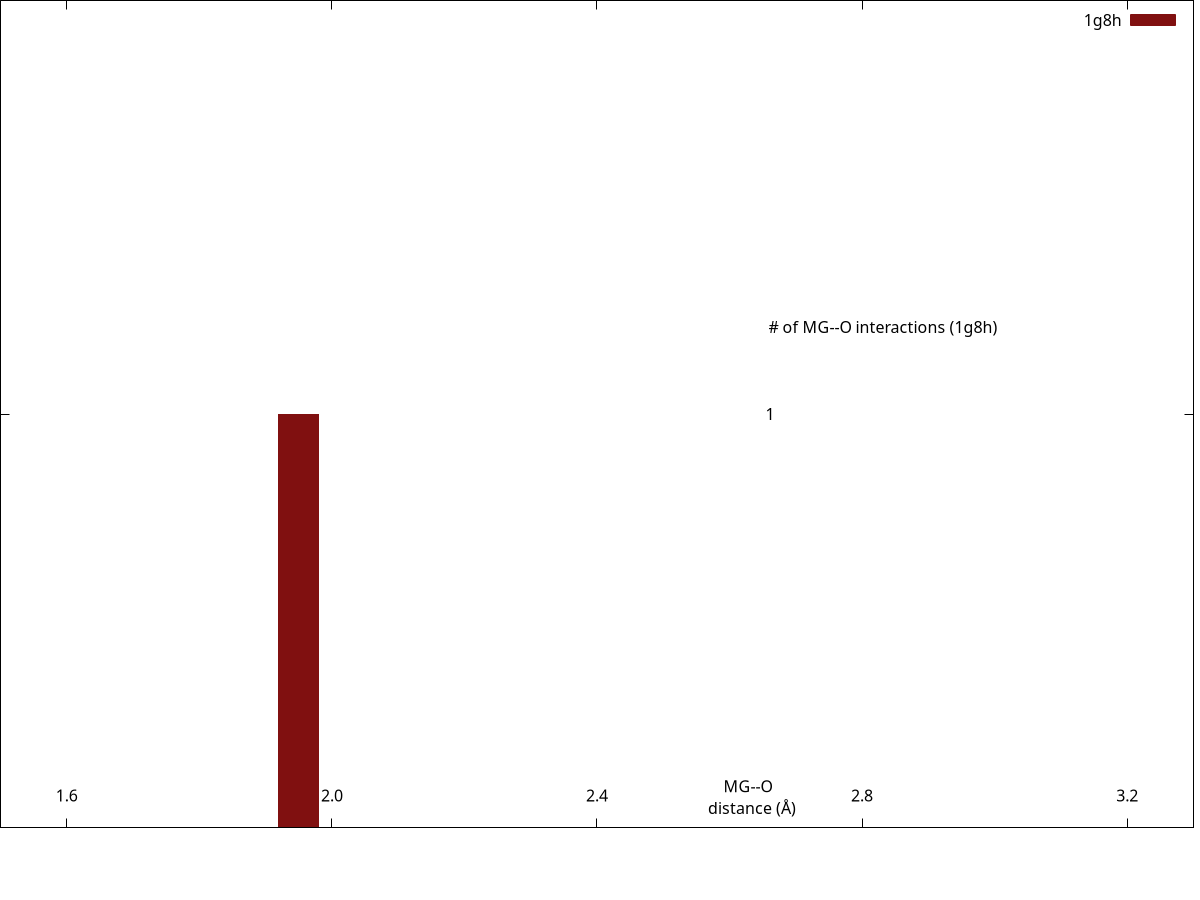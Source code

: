 set encoding iso_8859_1
set terminal pngcairo transparent enhanced size 340, 160 font "Arial Bold,10"
set output "neighborhood_temp2/1g8h/MG--O.png"
set lmargin at screen 0.00
set bmargin at screen 0.08
set rmargin at screen 0.995
set tmargin at screen 1.00
set xrange [1.5:3.3]
set format x "%3.1f"
set xtics 1.6,0.4,3.2
set xtics offset 0,graph 0.065
set yrange [0:1468.8]
unset ytics
set y2range [0:2]
set y2tics 1,1,1
set y2tics offset -49,graph 0.00
set y2tics mirror
set view 80,45
set key top right
set boxwidth 0.06
set style fill solid 1.0
set xlabel "MG--O \n distance (\305)" offset 17,4.4
set y2label "# of MG--O interactions (1g8h)" offset -40,4 rotate by 0
plot "-" using ($1+0.05):2 with boxes lc rgb "#801010" axis x1y2 title "1g8h", \
     "neighborhood_temp2/csd_metal_distances/MG--O.csv" using ($1+0.025):2 with linespoints linewidth 2 pointtype 7 pointsize 0.2 lc rgb "#074a7e" title "CSD^{5}" axis x1y1
1.9	1
e
